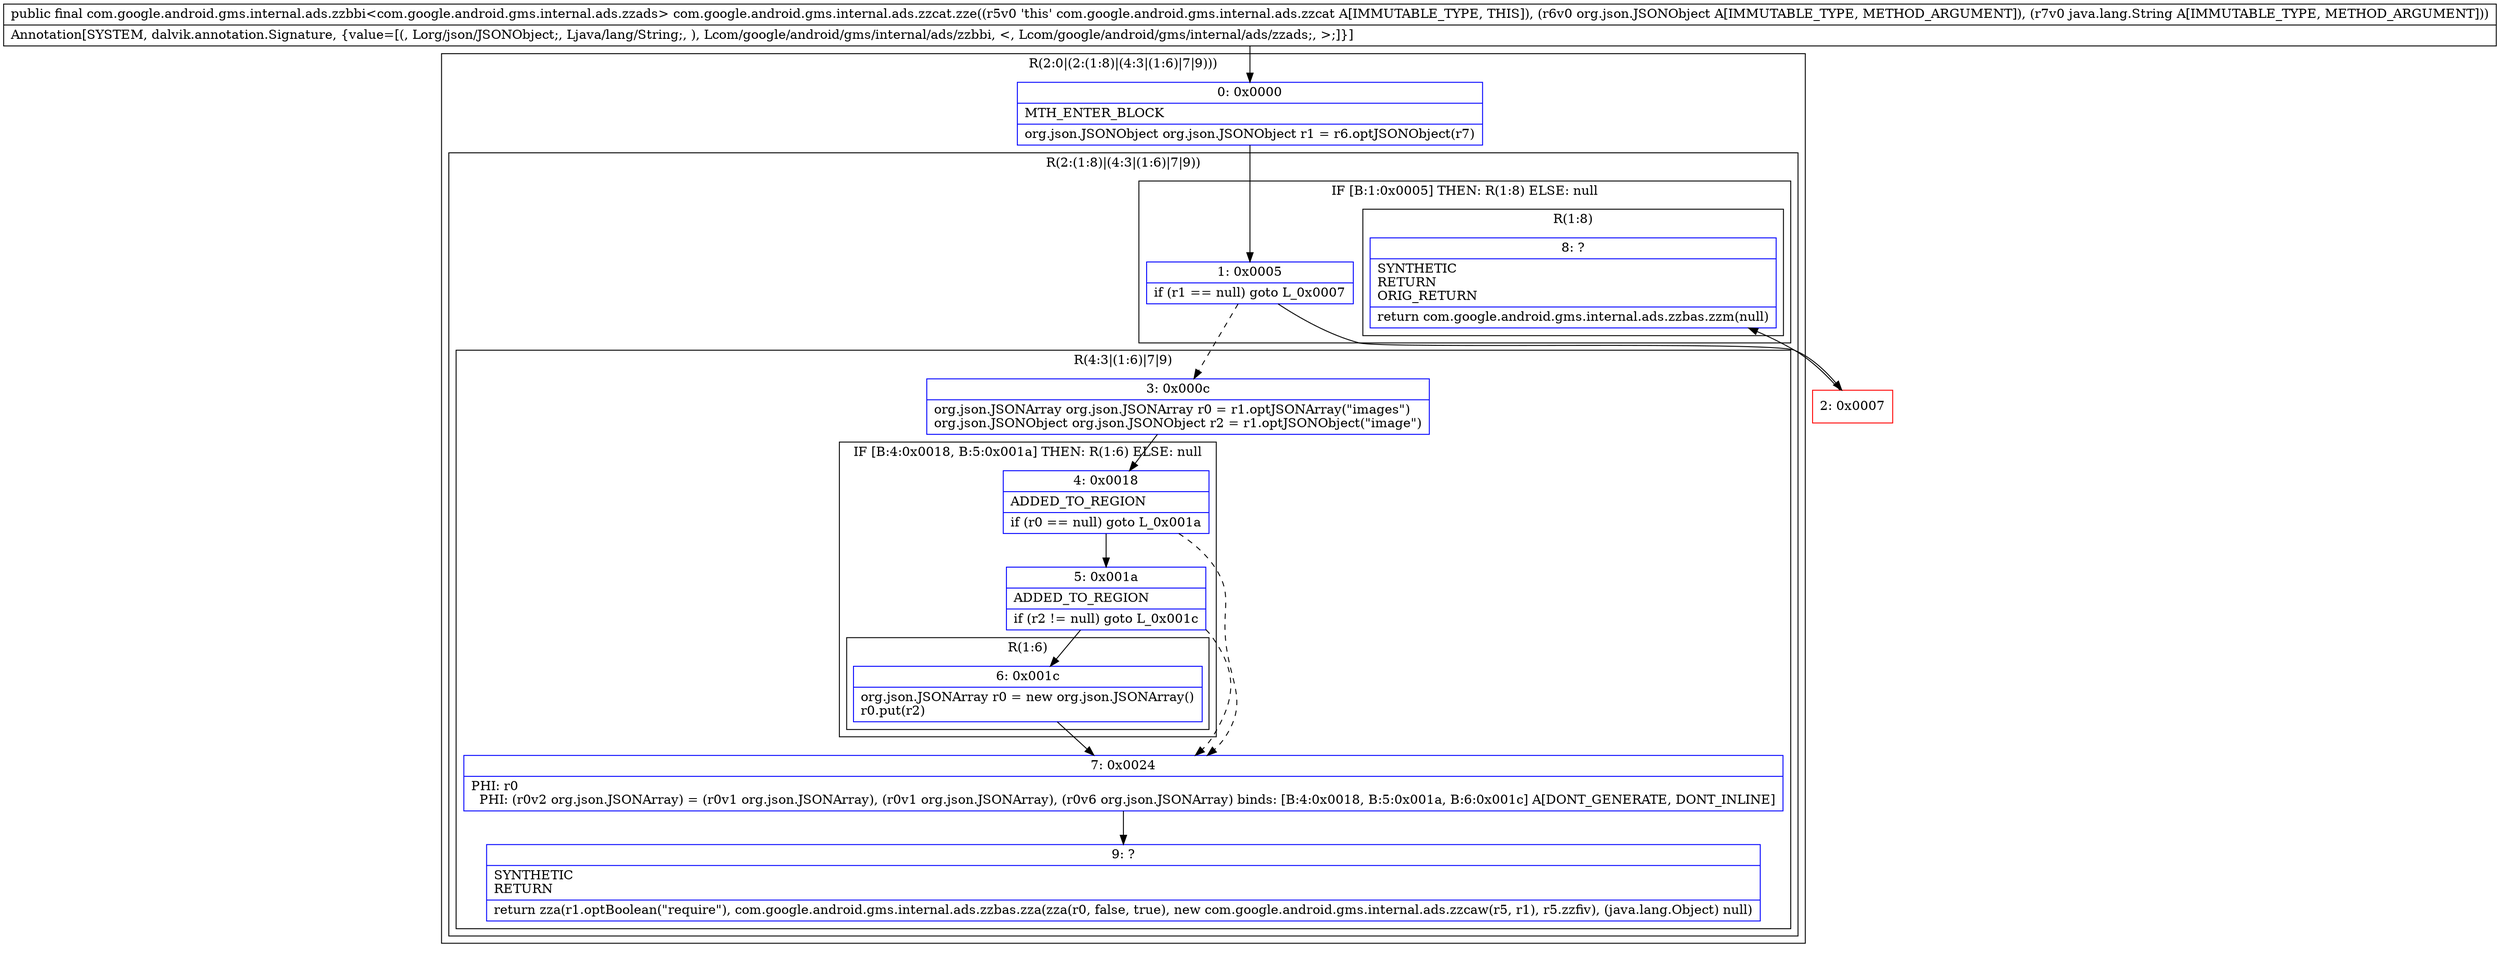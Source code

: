 digraph "CFG forcom.google.android.gms.internal.ads.zzcat.zze(Lorg\/json\/JSONObject;Ljava\/lang\/String;)Lcom\/google\/android\/gms\/internal\/ads\/zzbbi;" {
subgraph cluster_Region_216182740 {
label = "R(2:0|(2:(1:8)|(4:3|(1:6)|7|9)))";
node [shape=record,color=blue];
Node_0 [shape=record,label="{0\:\ 0x0000|MTH_ENTER_BLOCK\l|org.json.JSONObject org.json.JSONObject r1 = r6.optJSONObject(r7)\l}"];
subgraph cluster_Region_224204900 {
label = "R(2:(1:8)|(4:3|(1:6)|7|9))";
node [shape=record,color=blue];
subgraph cluster_IfRegion_974617833 {
label = "IF [B:1:0x0005] THEN: R(1:8) ELSE: null";
node [shape=record,color=blue];
Node_1 [shape=record,label="{1\:\ 0x0005|if (r1 == null) goto L_0x0007\l}"];
subgraph cluster_Region_2132892572 {
label = "R(1:8)";
node [shape=record,color=blue];
Node_8 [shape=record,label="{8\:\ ?|SYNTHETIC\lRETURN\lORIG_RETURN\l|return com.google.android.gms.internal.ads.zzbas.zzm(null)\l}"];
}
}
subgraph cluster_Region_1509704556 {
label = "R(4:3|(1:6)|7|9)";
node [shape=record,color=blue];
Node_3 [shape=record,label="{3\:\ 0x000c|org.json.JSONArray org.json.JSONArray r0 = r1.optJSONArray(\"images\")\lorg.json.JSONObject org.json.JSONObject r2 = r1.optJSONObject(\"image\")\l}"];
subgraph cluster_IfRegion_1076453455 {
label = "IF [B:4:0x0018, B:5:0x001a] THEN: R(1:6) ELSE: null";
node [shape=record,color=blue];
Node_4 [shape=record,label="{4\:\ 0x0018|ADDED_TO_REGION\l|if (r0 == null) goto L_0x001a\l}"];
Node_5 [shape=record,label="{5\:\ 0x001a|ADDED_TO_REGION\l|if (r2 != null) goto L_0x001c\l}"];
subgraph cluster_Region_1496119473 {
label = "R(1:6)";
node [shape=record,color=blue];
Node_6 [shape=record,label="{6\:\ 0x001c|org.json.JSONArray r0 = new org.json.JSONArray()\lr0.put(r2)\l}"];
}
}
Node_7 [shape=record,label="{7\:\ 0x0024|PHI: r0 \l  PHI: (r0v2 org.json.JSONArray) = (r0v1 org.json.JSONArray), (r0v1 org.json.JSONArray), (r0v6 org.json.JSONArray) binds: [B:4:0x0018, B:5:0x001a, B:6:0x001c] A[DONT_GENERATE, DONT_INLINE]\l}"];
Node_9 [shape=record,label="{9\:\ ?|SYNTHETIC\lRETURN\l|return zza(r1.optBoolean(\"require\"), com.google.android.gms.internal.ads.zzbas.zza(zza(r0, false, true), new com.google.android.gms.internal.ads.zzcaw(r5, r1), r5.zzfiv), (java.lang.Object) null)\l}"];
}
}
}
Node_2 [shape=record,color=red,label="{2\:\ 0x0007}"];
MethodNode[shape=record,label="{public final com.google.android.gms.internal.ads.zzbbi\<com.google.android.gms.internal.ads.zzads\> com.google.android.gms.internal.ads.zzcat.zze((r5v0 'this' com.google.android.gms.internal.ads.zzcat A[IMMUTABLE_TYPE, THIS]), (r6v0 org.json.JSONObject A[IMMUTABLE_TYPE, METHOD_ARGUMENT]), (r7v0 java.lang.String A[IMMUTABLE_TYPE, METHOD_ARGUMENT]))  | Annotation[SYSTEM, dalvik.annotation.Signature, \{value=[(, Lorg\/json\/JSONObject;, Ljava\/lang\/String;, ), Lcom\/google\/android\/gms\/internal\/ads\/zzbbi, \<, Lcom\/google\/android\/gms\/internal\/ads\/zzads;, \>;]\}]\l}"];
MethodNode -> Node_0;
Node_0 -> Node_1;
Node_1 -> Node_2;
Node_1 -> Node_3[style=dashed];
Node_3 -> Node_4;
Node_4 -> Node_5;
Node_4 -> Node_7[style=dashed];
Node_5 -> Node_6;
Node_5 -> Node_7[style=dashed];
Node_6 -> Node_7;
Node_7 -> Node_9;
Node_2 -> Node_8;
}

